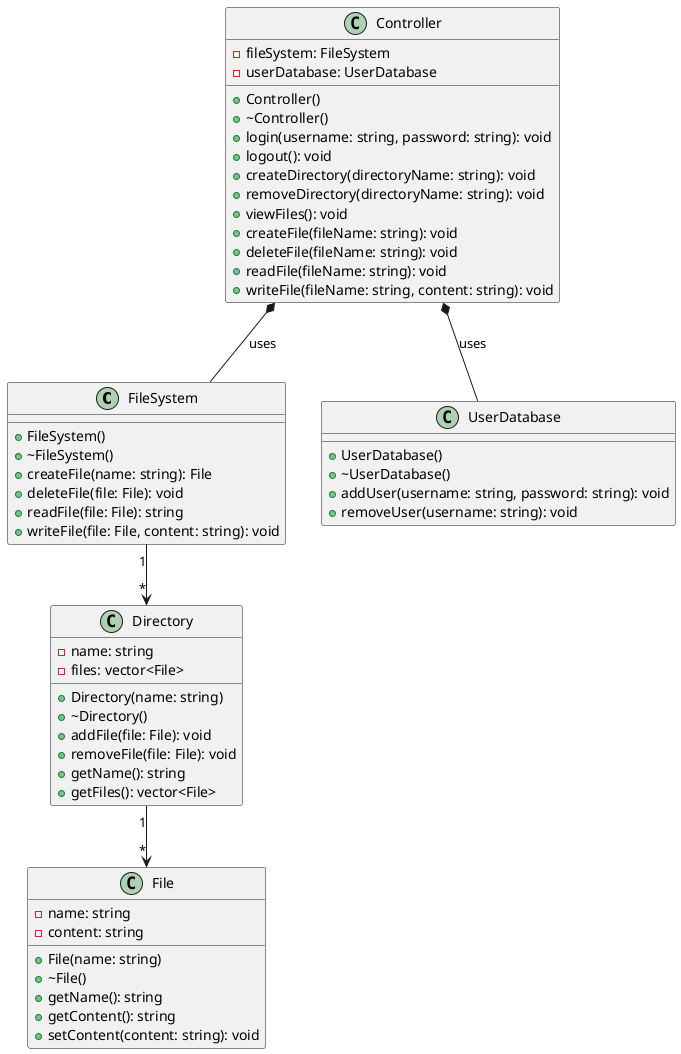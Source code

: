 @startuml

class FileSystem {
    + FileSystem()
    + ~FileSystem()
    + createFile(name: string): File
    + deleteFile(file: File): void
    + readFile(file: File): string
    + writeFile(file: File, content: string): void
}

class Directory {
    - name: string
    - files: vector<File>
    + Directory(name: string)
    + ~Directory()
    + addFile(file: File): void
    + removeFile(file: File): void
    + getName(): string
    + getFiles(): vector<File>
}

class File {
    - name: string
    - content: string
    + File(name: string)
    + ~File()
    + getName(): string
    + getContent(): string
    + setContent(content: string): void
}

class UserDatabase {
    + UserDatabase()
    + ~UserDatabase()
    + addUser(username: string, password: string): void
    + removeUser(username: string): void
}

class Controller {
    - fileSystem: FileSystem
    - userDatabase: UserDatabase
    + Controller()
    + ~Controller()
    + login(username: string, password: string): void
    + logout(): void
    + createDirectory(directoryName: string): void
    + removeDirectory(directoryName: string): void
    + viewFiles(): void
    + createFile(fileName: string): void
    + deleteFile(fileName: string): void
    + readFile(fileName: string): void
    + writeFile(fileName: string, content: string): void
}

FileSystem "1" --> "*" Directory
Directory "1" --> "*" File
Controller *-- FileSystem : uses
Controller *-- UserDatabase : uses

@enduml
